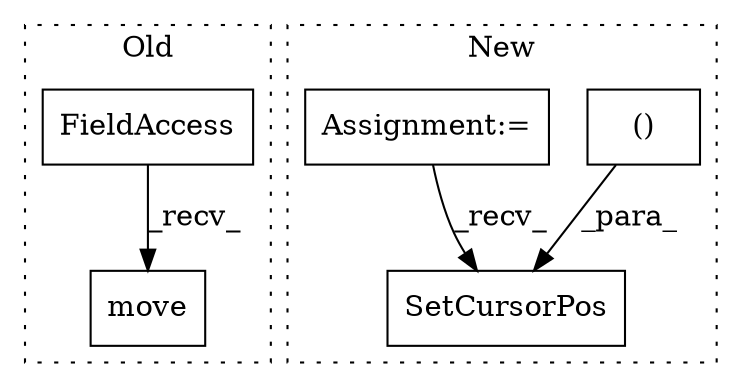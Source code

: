digraph G {
subgraph cluster0 {
1 [label="move" a="32" s="1869,1877" l="5,1" shape="box"];
4 [label="FieldAccess" a="22" s="1858" l="10" shape="box"];
label = "Old";
style="dotted";
}
subgraph cluster1 {
2 [label="SetCursorPos" a="32" s="1946,1983" l="22,2" shape="box"];
3 [label="()" a="106" s="1968" l="15" shape="box"];
5 [label="Assignment:=" a="7" s="876" l="8" shape="box"];
label = "New";
style="dotted";
}
3 -> 2 [label="_para_"];
4 -> 1 [label="_recv_"];
5 -> 2 [label="_recv_"];
}